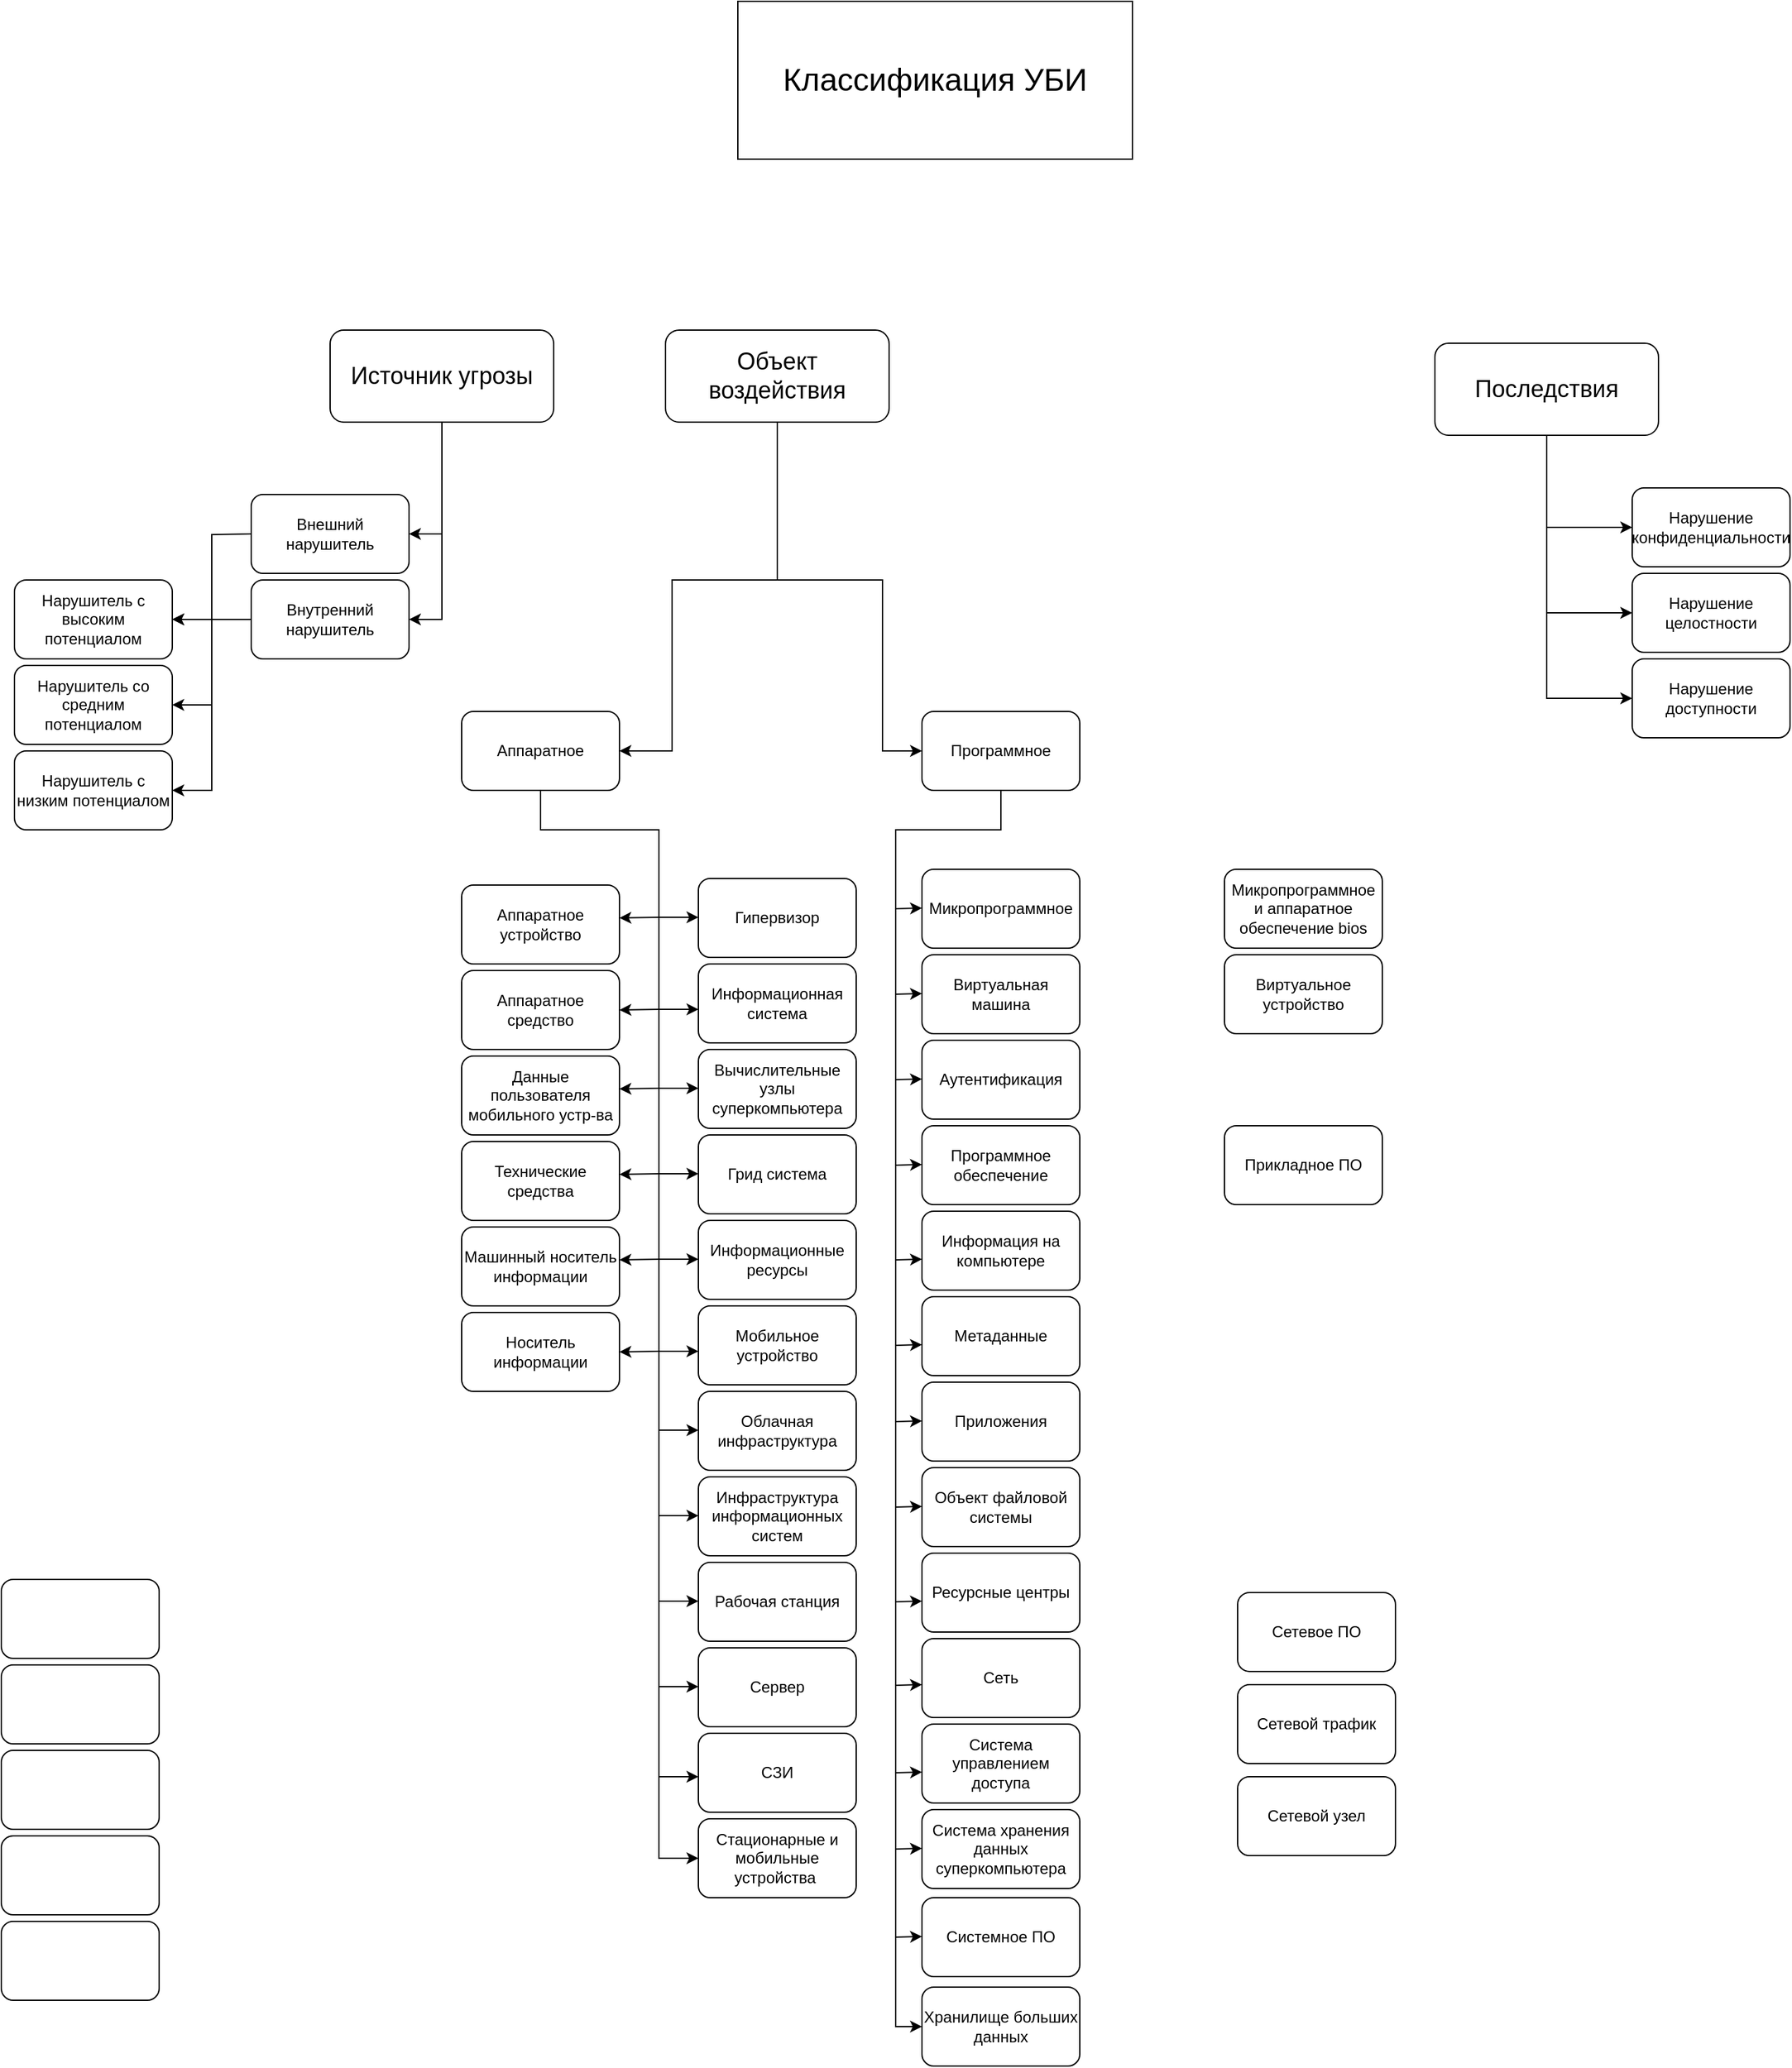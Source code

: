 <mxfile version="21.8.2" type="github">
  <diagram name="Страница — 1" id="jvkb7Z_AVvAjdhoQqOSj">
    <mxGraphModel dx="2133" dy="611" grid="1" gridSize="10" guides="1" tooltips="1" connect="1" arrows="1" fold="1" page="1" pageScale="1" pageWidth="827" pageHeight="1169" math="0" shadow="0">
      <root>
        <mxCell id="0" />
        <mxCell id="1" parent="0" />
        <mxCell id="zIQ9c6ViwpbR3DGy_JfX-1" value="&lt;font style=&quot;font-size: 24px;&quot;&gt;Классификация УБИ&lt;/font&gt;" style="rounded=0;whiteSpace=wrap;html=1;" parent="1" vertex="1">
          <mxGeometry x="260" y="120" width="300" height="120" as="geometry" />
        </mxCell>
        <mxCell id="f-tuK9ODlxQQK8mU3Vla-13" style="edgeStyle=orthogonalEdgeStyle;rounded=0;orthogonalLoop=1;jettySize=auto;html=1;exitX=0.5;exitY=1;exitDx=0;exitDy=0;entryX=1;entryY=0.5;entryDx=0;entryDy=0;" edge="1" parent="1" source="zIQ9c6ViwpbR3DGy_JfX-2" target="f-tuK9ODlxQQK8mU3Vla-10">
          <mxGeometry relative="1" as="geometry" />
        </mxCell>
        <mxCell id="f-tuK9ODlxQQK8mU3Vla-14" style="edgeStyle=orthogonalEdgeStyle;rounded=0;orthogonalLoop=1;jettySize=auto;html=1;exitX=0.5;exitY=1;exitDx=0;exitDy=0;entryX=1;entryY=0.5;entryDx=0;entryDy=0;" edge="1" parent="1" source="zIQ9c6ViwpbR3DGy_JfX-2" target="f-tuK9ODlxQQK8mU3Vla-11">
          <mxGeometry relative="1" as="geometry" />
        </mxCell>
        <mxCell id="zIQ9c6ViwpbR3DGy_JfX-2" value="&lt;font style=&quot;font-size: 18px;&quot;&gt;Источник угрозы&lt;/font&gt;" style="rounded=1;whiteSpace=wrap;html=1;" parent="1" vertex="1">
          <mxGeometry x="-50" y="370" width="170" height="70" as="geometry" />
        </mxCell>
        <mxCell id="f-tuK9ODlxQQK8mU3Vla-66" style="edgeStyle=orthogonalEdgeStyle;rounded=0;orthogonalLoop=1;jettySize=auto;html=1;entryX=1;entryY=0.5;entryDx=0;entryDy=0;exitX=0.5;exitY=1;exitDx=0;exitDy=0;" edge="1" parent="1" source="zIQ9c6ViwpbR3DGy_JfX-3" target="f-tuK9ODlxQQK8mU3Vla-12">
          <mxGeometry relative="1" as="geometry">
            <mxPoint x="200" y="1290" as="targetPoint" />
            <Array as="points">
              <mxPoint x="290" y="560" />
              <mxPoint x="210" y="560" />
              <mxPoint x="210" y="690" />
            </Array>
          </mxGeometry>
        </mxCell>
        <mxCell id="f-tuK9ODlxQQK8mU3Vla-68" style="edgeStyle=orthogonalEdgeStyle;rounded=0;orthogonalLoop=1;jettySize=auto;html=1;exitX=0.5;exitY=1;exitDx=0;exitDy=0;entryX=0;entryY=0.5;entryDx=0;entryDy=0;" edge="1" parent="1" source="zIQ9c6ViwpbR3DGy_JfX-3" target="f-tuK9ODlxQQK8mU3Vla-19">
          <mxGeometry relative="1" as="geometry">
            <mxPoint x="390" y="1640" as="targetPoint" />
            <Array as="points">
              <mxPoint x="290" y="560" />
              <mxPoint x="370" y="560" />
              <mxPoint x="370" y="690" />
            </Array>
          </mxGeometry>
        </mxCell>
        <mxCell id="zIQ9c6ViwpbR3DGy_JfX-3" value="&lt;font style=&quot;font-size: 18px;&quot;&gt;Объект воздействия&lt;/font&gt;" style="rounded=1;whiteSpace=wrap;html=1;" parent="1" vertex="1">
          <mxGeometry x="205" y="370" width="170" height="70" as="geometry" />
        </mxCell>
        <mxCell id="f-tuK9ODlxQQK8mU3Vla-5" style="edgeStyle=orthogonalEdgeStyle;rounded=0;orthogonalLoop=1;jettySize=auto;html=1;exitX=0.5;exitY=1;exitDx=0;exitDy=0;entryX=0;entryY=0.5;entryDx=0;entryDy=0;" edge="1" parent="1" source="zIQ9c6ViwpbR3DGy_JfX-5" target="f-tuK9ODlxQQK8mU3Vla-3">
          <mxGeometry relative="1" as="geometry" />
        </mxCell>
        <mxCell id="f-tuK9ODlxQQK8mU3Vla-6" style="edgeStyle=orthogonalEdgeStyle;rounded=0;orthogonalLoop=1;jettySize=auto;html=1;exitX=0.5;exitY=1;exitDx=0;exitDy=0;entryX=0;entryY=0.5;entryDx=0;entryDy=0;" edge="1" parent="1" source="zIQ9c6ViwpbR3DGy_JfX-5" target="f-tuK9ODlxQQK8mU3Vla-4">
          <mxGeometry relative="1" as="geometry" />
        </mxCell>
        <mxCell id="zIQ9c6ViwpbR3DGy_JfX-5" value="&lt;font style=&quot;font-size: 18px;&quot;&gt;Последствия&lt;/font&gt;" style="rounded=1;whiteSpace=wrap;html=1;" parent="1" vertex="1">
          <mxGeometry x="790" y="380" width="170" height="70" as="geometry" />
        </mxCell>
        <mxCell id="zIQ9c6ViwpbR3DGy_JfX-14" value="" style="endArrow=classic;html=1;rounded=0;exitX=0.5;exitY=1;exitDx=0;exitDy=0;entryX=0;entryY=0.5;entryDx=0;entryDy=0;" parent="1" source="zIQ9c6ViwpbR3DGy_JfX-5" target="f-tuK9ODlxQQK8mU3Vla-1" edge="1">
          <mxGeometry width="50" height="50" relative="1" as="geometry">
            <mxPoint x="700" y="510" as="sourcePoint" />
            <mxPoint x="750" y="460" as="targetPoint" />
            <Array as="points">
              <mxPoint x="875" y="520" />
            </Array>
          </mxGeometry>
        </mxCell>
        <mxCell id="f-tuK9ODlxQQK8mU3Vla-1" value="Нарушение конфиденциальности" style="rounded=1;whiteSpace=wrap;html=1;" vertex="1" parent="1">
          <mxGeometry x="940" y="490" width="120" height="60" as="geometry" />
        </mxCell>
        <mxCell id="f-tuK9ODlxQQK8mU3Vla-3" value="Нарушение целостности" style="rounded=1;whiteSpace=wrap;html=1;" vertex="1" parent="1">
          <mxGeometry x="940" y="555" width="120" height="60" as="geometry" />
        </mxCell>
        <mxCell id="f-tuK9ODlxQQK8mU3Vla-4" value="Нарушение доступности" style="rounded=1;whiteSpace=wrap;html=1;" vertex="1" parent="1">
          <mxGeometry x="940" y="620" width="120" height="60" as="geometry" />
        </mxCell>
        <mxCell id="f-tuK9ODlxQQK8mU3Vla-7" value="Нарушитель с высоким потенциалом" style="rounded=1;whiteSpace=wrap;html=1;" vertex="1" parent="1">
          <mxGeometry x="-290" y="560" width="120" height="60" as="geometry" />
        </mxCell>
        <mxCell id="f-tuK9ODlxQQK8mU3Vla-8" value="Нарушитель со средним потенциалом" style="rounded=1;whiteSpace=wrap;html=1;" vertex="1" parent="1">
          <mxGeometry x="-290" y="625" width="120" height="60" as="geometry" />
        </mxCell>
        <mxCell id="f-tuK9ODlxQQK8mU3Vla-9" value="Нарушитель с низким потенциалом" style="rounded=1;whiteSpace=wrap;html=1;" vertex="1" parent="1">
          <mxGeometry x="-290" y="690" width="120" height="60" as="geometry" />
        </mxCell>
        <mxCell id="f-tuK9ODlxQQK8mU3Vla-18" style="edgeStyle=orthogonalEdgeStyle;rounded=0;orthogonalLoop=1;jettySize=auto;html=1;exitX=0;exitY=0.5;exitDx=0;exitDy=0;entryX=1;entryY=0.5;entryDx=0;entryDy=0;" edge="1" parent="1" target="f-tuK9ODlxQQK8mU3Vla-7">
          <mxGeometry relative="1" as="geometry">
            <mxPoint x="-110" y="525" as="sourcePoint" />
          </mxGeometry>
        </mxCell>
        <mxCell id="f-tuK9ODlxQQK8mU3Vla-10" value="Внешний нарушитель" style="rounded=1;whiteSpace=wrap;html=1;" vertex="1" parent="1">
          <mxGeometry x="-110" y="495" width="120" height="60" as="geometry" />
        </mxCell>
        <mxCell id="f-tuK9ODlxQQK8mU3Vla-15" style="edgeStyle=orthogonalEdgeStyle;rounded=0;orthogonalLoop=1;jettySize=auto;html=1;exitX=0;exitY=0.5;exitDx=0;exitDy=0;entryX=1;entryY=0.5;entryDx=0;entryDy=0;" edge="1" parent="1" source="f-tuK9ODlxQQK8mU3Vla-11" target="f-tuK9ODlxQQK8mU3Vla-9">
          <mxGeometry relative="1" as="geometry" />
        </mxCell>
        <mxCell id="f-tuK9ODlxQQK8mU3Vla-16" style="edgeStyle=orthogonalEdgeStyle;rounded=0;orthogonalLoop=1;jettySize=auto;html=1;exitX=0;exitY=0.5;exitDx=0;exitDy=0;entryX=1;entryY=0.5;entryDx=0;entryDy=0;" edge="1" parent="1" source="f-tuK9ODlxQQK8mU3Vla-11" target="f-tuK9ODlxQQK8mU3Vla-8">
          <mxGeometry relative="1" as="geometry" />
        </mxCell>
        <mxCell id="f-tuK9ODlxQQK8mU3Vla-17" style="edgeStyle=orthogonalEdgeStyle;rounded=0;orthogonalLoop=1;jettySize=auto;html=1;exitX=0;exitY=0.5;exitDx=0;exitDy=0;entryX=1;entryY=0.5;entryDx=0;entryDy=0;" edge="1" parent="1" source="f-tuK9ODlxQQK8mU3Vla-11" target="f-tuK9ODlxQQK8mU3Vla-7">
          <mxGeometry relative="1" as="geometry" />
        </mxCell>
        <mxCell id="f-tuK9ODlxQQK8mU3Vla-11" value="Внутренний нарушитель" style="rounded=1;whiteSpace=wrap;html=1;" vertex="1" parent="1">
          <mxGeometry x="-110" y="560" width="120" height="60" as="geometry" />
        </mxCell>
        <mxCell id="f-tuK9ODlxQQK8mU3Vla-69" style="edgeStyle=orthogonalEdgeStyle;rounded=0;orthogonalLoop=1;jettySize=auto;html=1;entryX=0;entryY=0.5;entryDx=0;entryDy=0;exitX=0.5;exitY=1;exitDx=0;exitDy=0;" edge="1" parent="1" source="f-tuK9ODlxQQK8mU3Vla-12" target="f-tuK9ODlxQQK8mU3Vla-53">
          <mxGeometry relative="1" as="geometry">
            <mxPoint x="130" y="726" as="sourcePoint" />
            <mxPoint x="190" y="1568" as="targetPoint" />
            <Array as="points">
              <mxPoint x="110" y="750" />
              <mxPoint x="200" y="750" />
              <mxPoint x="200" y="1532" />
            </Array>
          </mxGeometry>
        </mxCell>
        <mxCell id="f-tuK9ODlxQQK8mU3Vla-12" value="Аппаратное" style="rounded=1;whiteSpace=wrap;html=1;" vertex="1" parent="1">
          <mxGeometry x="50" y="660" width="120" height="60" as="geometry" />
        </mxCell>
        <mxCell id="f-tuK9ODlxQQK8mU3Vla-70" style="edgeStyle=orthogonalEdgeStyle;rounded=0;orthogonalLoop=1;jettySize=auto;html=1;entryX=0;entryY=0.5;entryDx=0;entryDy=0;" edge="1" parent="1" source="f-tuK9ODlxQQK8mU3Vla-19" target="f-tuK9ODlxQQK8mU3Vla-51">
          <mxGeometry relative="1" as="geometry">
            <Array as="points">
              <mxPoint x="460" y="750" />
              <mxPoint x="380" y="750" />
              <mxPoint x="380" y="1660" />
            </Array>
          </mxGeometry>
        </mxCell>
        <mxCell id="f-tuK9ODlxQQK8mU3Vla-19" value="Программное" style="rounded=1;whiteSpace=wrap;html=1;" vertex="1" parent="1">
          <mxGeometry x="400" y="660" width="120" height="60" as="geometry" />
        </mxCell>
        <mxCell id="f-tuK9ODlxQQK8mU3Vla-20" value="Микропрограммное" style="rounded=1;whiteSpace=wrap;html=1;" vertex="1" parent="1">
          <mxGeometry x="400" y="780" width="120" height="60" as="geometry" />
        </mxCell>
        <mxCell id="f-tuK9ODlxQQK8mU3Vla-21" value="Аппаратное устройство" style="rounded=1;whiteSpace=wrap;html=1;" vertex="1" parent="1">
          <mxGeometry x="50" y="792" width="120" height="60" as="geometry" />
        </mxCell>
        <mxCell id="f-tuK9ODlxQQK8mU3Vla-22" value="Аппаратное средство" style="rounded=1;whiteSpace=wrap;html=1;" vertex="1" parent="1">
          <mxGeometry x="50" y="857" width="120" height="60" as="geometry" />
        </mxCell>
        <mxCell id="f-tuK9ODlxQQK8mU3Vla-23" value="Данные пользователя мобильного устр-ва" style="rounded=1;whiteSpace=wrap;html=1;" vertex="1" parent="1">
          <mxGeometry x="50" y="922" width="120" height="60" as="geometry" />
        </mxCell>
        <mxCell id="f-tuK9ODlxQQK8mU3Vla-24" value="Технические средства" style="rounded=1;whiteSpace=wrap;html=1;" vertex="1" parent="1">
          <mxGeometry x="50" y="987" width="120" height="60" as="geometry" />
        </mxCell>
        <mxCell id="f-tuK9ODlxQQK8mU3Vla-25" value="Машинный носитель информации" style="rounded=1;whiteSpace=wrap;html=1;" vertex="1" parent="1">
          <mxGeometry x="50" y="1052" width="120" height="60" as="geometry" />
        </mxCell>
        <mxCell id="f-tuK9ODlxQQK8mU3Vla-26" value="Носитель информации" style="rounded=1;whiteSpace=wrap;html=1;" vertex="1" parent="1">
          <mxGeometry x="50" y="1117" width="120" height="60" as="geometry" />
        </mxCell>
        <mxCell id="f-tuK9ODlxQQK8mU3Vla-27" value="" style="rounded=1;whiteSpace=wrap;html=1;" vertex="1" parent="1">
          <mxGeometry x="-300" y="1320" width="120" height="60" as="geometry" />
        </mxCell>
        <mxCell id="f-tuK9ODlxQQK8mU3Vla-28" value="" style="rounded=1;whiteSpace=wrap;html=1;" vertex="1" parent="1">
          <mxGeometry x="-300" y="1385" width="120" height="60" as="geometry" />
        </mxCell>
        <mxCell id="f-tuK9ODlxQQK8mU3Vla-29" value="Виртуальная машина" style="rounded=1;whiteSpace=wrap;html=1;" vertex="1" parent="1">
          <mxGeometry x="400" y="845" width="120" height="60" as="geometry" />
        </mxCell>
        <mxCell id="f-tuK9ODlxQQK8mU3Vla-30" value="Аутентификация" style="rounded=1;whiteSpace=wrap;html=1;" vertex="1" parent="1">
          <mxGeometry x="400" y="910" width="120" height="60" as="geometry" />
        </mxCell>
        <mxCell id="f-tuK9ODlxQQK8mU3Vla-31" value="Программное обеспечение" style="rounded=1;whiteSpace=wrap;html=1;" vertex="1" parent="1">
          <mxGeometry x="400" y="975" width="120" height="60" as="geometry" />
        </mxCell>
        <mxCell id="f-tuK9ODlxQQK8mU3Vla-32" value="Информация на компьютере" style="rounded=1;whiteSpace=wrap;html=1;" vertex="1" parent="1">
          <mxGeometry x="400" y="1040" width="120" height="60" as="geometry" />
        </mxCell>
        <mxCell id="f-tuK9ODlxQQK8mU3Vla-33" value="Метаданные" style="rounded=1;whiteSpace=wrap;html=1;" vertex="1" parent="1">
          <mxGeometry x="400" y="1105" width="120" height="60" as="geometry" />
        </mxCell>
        <mxCell id="f-tuK9ODlxQQK8mU3Vla-34" value="Приложения" style="rounded=1;whiteSpace=wrap;html=1;" vertex="1" parent="1">
          <mxGeometry x="400" y="1170" width="120" height="60" as="geometry" />
        </mxCell>
        <mxCell id="f-tuK9ODlxQQK8mU3Vla-35" value="Объект файловой системы" style="rounded=1;whiteSpace=wrap;html=1;" vertex="1" parent="1">
          <mxGeometry x="400" y="1235" width="120" height="60" as="geometry" />
        </mxCell>
        <mxCell id="f-tuK9ODlxQQK8mU3Vla-36" value="Гипервизор" style="rounded=1;whiteSpace=wrap;html=1;" vertex="1" parent="1">
          <mxGeometry x="230" y="787" width="120" height="60" as="geometry" />
        </mxCell>
        <mxCell id="f-tuK9ODlxQQK8mU3Vla-37" value="Виртуальное устройство" style="rounded=1;whiteSpace=wrap;html=1;" vertex="1" parent="1">
          <mxGeometry x="630" y="845" width="120" height="60" as="geometry" />
        </mxCell>
        <mxCell id="f-tuK9ODlxQQK8mU3Vla-38" value="Информационная система" style="rounded=1;whiteSpace=wrap;html=1;" vertex="1" parent="1">
          <mxGeometry x="230" y="852" width="120" height="60" as="geometry" />
        </mxCell>
        <mxCell id="f-tuK9ODlxQQK8mU3Vla-39" value="Вычислительные узлы суперкомпьютера" style="rounded=1;whiteSpace=wrap;html=1;" vertex="1" parent="1">
          <mxGeometry x="230" y="917" width="120" height="60" as="geometry" />
        </mxCell>
        <mxCell id="f-tuK9ODlxQQK8mU3Vla-40" value="Грид система" style="rounded=1;whiteSpace=wrap;html=1;" vertex="1" parent="1">
          <mxGeometry x="230" y="982" width="120" height="60" as="geometry" />
        </mxCell>
        <mxCell id="f-tuK9ODlxQQK8mU3Vla-41" value="Информационные ресурсы" style="rounded=1;whiteSpace=wrap;html=1;" vertex="1" parent="1">
          <mxGeometry x="230" y="1047" width="120" height="60" as="geometry" />
        </mxCell>
        <mxCell id="f-tuK9ODlxQQK8mU3Vla-42" value="Мобильное устройство" style="rounded=1;whiteSpace=wrap;html=1;" vertex="1" parent="1">
          <mxGeometry x="230" y="1112" width="120" height="60" as="geometry" />
        </mxCell>
        <mxCell id="f-tuK9ODlxQQK8mU3Vla-43" value="Облачная инфраструктура" style="rounded=1;whiteSpace=wrap;html=1;" vertex="1" parent="1">
          <mxGeometry x="230" y="1177" width="120" height="60" as="geometry" />
        </mxCell>
        <mxCell id="f-tuK9ODlxQQK8mU3Vla-44" value="Инфраструктура информационных систем" style="rounded=1;whiteSpace=wrap;html=1;" vertex="1" parent="1">
          <mxGeometry x="230" y="1242" width="120" height="60" as="geometry" />
        </mxCell>
        <mxCell id="f-tuK9ODlxQQK8mU3Vla-45" value="Микропрограммное и аппаратное обеспечение bios" style="rounded=1;whiteSpace=wrap;html=1;" vertex="1" parent="1">
          <mxGeometry x="630" y="780" width="120" height="60" as="geometry" />
        </mxCell>
        <mxCell id="f-tuK9ODlxQQK8mU3Vla-46" value="Рабочая станция" style="rounded=1;whiteSpace=wrap;html=1;" vertex="1" parent="1">
          <mxGeometry x="230" y="1307" width="120" height="60" as="geometry" />
        </mxCell>
        <mxCell id="f-tuK9ODlxQQK8mU3Vla-47" value="Сервер" style="rounded=1;whiteSpace=wrap;html=1;" vertex="1" parent="1">
          <mxGeometry x="230" y="1372" width="120" height="60" as="geometry" />
        </mxCell>
        <mxCell id="f-tuK9ODlxQQK8mU3Vla-48" value="" style="rounded=1;whiteSpace=wrap;html=1;" vertex="1" parent="1">
          <mxGeometry x="-300" y="1450" width="120" height="60" as="geometry" />
        </mxCell>
        <mxCell id="f-tuK9ODlxQQK8mU3Vla-49" value="" style="rounded=1;whiteSpace=wrap;html=1;" vertex="1" parent="1">
          <mxGeometry x="-300" y="1515" width="120" height="60" as="geometry" />
        </mxCell>
        <mxCell id="f-tuK9ODlxQQK8mU3Vla-50" value="" style="rounded=1;whiteSpace=wrap;html=1;" vertex="1" parent="1">
          <mxGeometry x="-300" y="1580" width="120" height="60" as="geometry" />
        </mxCell>
        <mxCell id="f-tuK9ODlxQQK8mU3Vla-51" value="Хранилище больших данных" style="rounded=1;whiteSpace=wrap;html=1;" vertex="1" parent="1">
          <mxGeometry x="400" y="1630" width="120" height="60" as="geometry" />
        </mxCell>
        <mxCell id="f-tuK9ODlxQQK8mU3Vla-52" value="СЗИ" style="rounded=1;whiteSpace=wrap;html=1;" vertex="1" parent="1">
          <mxGeometry x="230" y="1437" width="120" height="60" as="geometry" />
        </mxCell>
        <mxCell id="f-tuK9ODlxQQK8mU3Vla-53" value="Стационарные и мобильные устройства&amp;nbsp;" style="rounded=1;whiteSpace=wrap;html=1;" vertex="1" parent="1">
          <mxGeometry x="230" y="1502" width="120" height="60" as="geometry" />
        </mxCell>
        <mxCell id="f-tuK9ODlxQQK8mU3Vla-56" value="Ресурсные центры" style="rounded=1;whiteSpace=wrap;html=1;" vertex="1" parent="1">
          <mxGeometry x="400" y="1300" width="120" height="60" as="geometry" />
        </mxCell>
        <mxCell id="f-tuK9ODlxQQK8mU3Vla-57" value="Сеть" style="rounded=1;whiteSpace=wrap;html=1;" vertex="1" parent="1">
          <mxGeometry x="400" y="1365" width="120" height="60" as="geometry" />
        </mxCell>
        <mxCell id="f-tuK9ODlxQQK8mU3Vla-58" value="Система управлением доступа" style="rounded=1;whiteSpace=wrap;html=1;" vertex="1" parent="1">
          <mxGeometry x="400" y="1430" width="120" height="60" as="geometry" />
        </mxCell>
        <mxCell id="f-tuK9ODlxQQK8mU3Vla-59" value="Система хранения данных суперкомпьютера" style="rounded=1;whiteSpace=wrap;html=1;" vertex="1" parent="1">
          <mxGeometry x="400" y="1495" width="120" height="60" as="geometry" />
        </mxCell>
        <mxCell id="f-tuK9ODlxQQK8mU3Vla-60" value="Системное ПО" style="rounded=1;whiteSpace=wrap;html=1;" vertex="1" parent="1">
          <mxGeometry x="400" y="1562" width="120" height="60" as="geometry" />
        </mxCell>
        <mxCell id="f-tuK9ODlxQQK8mU3Vla-61" value="Прикладное ПО" style="rounded=1;whiteSpace=wrap;html=1;" vertex="1" parent="1">
          <mxGeometry x="630" y="975" width="120" height="60" as="geometry" />
        </mxCell>
        <mxCell id="f-tuK9ODlxQQK8mU3Vla-62" value="Сетевое ПО" style="rounded=1;whiteSpace=wrap;html=1;" vertex="1" parent="1">
          <mxGeometry x="640" y="1330" width="120" height="60" as="geometry" />
        </mxCell>
        <mxCell id="f-tuK9ODlxQQK8mU3Vla-63" value="Сетевой трафик" style="rounded=1;whiteSpace=wrap;html=1;" vertex="1" parent="1">
          <mxGeometry x="640" y="1400" width="120" height="60" as="geometry" />
        </mxCell>
        <mxCell id="f-tuK9ODlxQQK8mU3Vla-64" value="Сетевой узел" style="rounded=1;whiteSpace=wrap;html=1;" vertex="1" parent="1">
          <mxGeometry x="640" y="1470" width="120" height="60" as="geometry" />
        </mxCell>
        <mxCell id="f-tuK9ODlxQQK8mU3Vla-71" value="" style="endArrow=classic;html=1;rounded=0;" edge="1" parent="1">
          <mxGeometry width="50" height="50" relative="1" as="geometry">
            <mxPoint x="200" y="1401.5" as="sourcePoint" />
            <mxPoint x="230" y="1401.5" as="targetPoint" />
          </mxGeometry>
        </mxCell>
        <mxCell id="f-tuK9ODlxQQK8mU3Vla-74" value="" style="endArrow=classic;html=1;rounded=0;" edge="1" parent="1">
          <mxGeometry width="50" height="50" relative="1" as="geometry">
            <mxPoint x="200" y="1470" as="sourcePoint" />
            <mxPoint x="230" y="1470" as="targetPoint" />
          </mxGeometry>
        </mxCell>
        <mxCell id="f-tuK9ODlxQQK8mU3Vla-75" value="" style="endArrow=classic;html=1;rounded=0;" edge="1" parent="1">
          <mxGeometry width="50" height="50" relative="1" as="geometry">
            <mxPoint x="200" y="1336.5" as="sourcePoint" />
            <mxPoint x="230" y="1336.5" as="targetPoint" />
          </mxGeometry>
        </mxCell>
        <mxCell id="f-tuK9ODlxQQK8mU3Vla-76" value="" style="endArrow=classic;html=1;rounded=0;" edge="1" parent="1">
          <mxGeometry width="50" height="50" relative="1" as="geometry">
            <mxPoint x="200" y="1271.5" as="sourcePoint" />
            <mxPoint x="230" y="1271.5" as="targetPoint" />
          </mxGeometry>
        </mxCell>
        <mxCell id="f-tuK9ODlxQQK8mU3Vla-77" value="" style="endArrow=classic;html=1;rounded=0;" edge="1" parent="1">
          <mxGeometry width="50" height="50" relative="1" as="geometry">
            <mxPoint x="200" y="1206.5" as="sourcePoint" />
            <mxPoint x="230" y="1206.5" as="targetPoint" />
          </mxGeometry>
        </mxCell>
        <mxCell id="f-tuK9ODlxQQK8mU3Vla-78" value="" style="endArrow=classic;html=1;rounded=0;" edge="1" parent="1">
          <mxGeometry width="50" height="50" relative="1" as="geometry">
            <mxPoint x="200" y="1146.5" as="sourcePoint" />
            <mxPoint x="230" y="1146.5" as="targetPoint" />
          </mxGeometry>
        </mxCell>
        <mxCell id="f-tuK9ODlxQQK8mU3Vla-79" value="" style="endArrow=classic;html=1;rounded=0;" edge="1" parent="1">
          <mxGeometry width="50" height="50" relative="1" as="geometry">
            <mxPoint x="200" y="1076.5" as="sourcePoint" />
            <mxPoint x="230" y="1076.5" as="targetPoint" />
          </mxGeometry>
        </mxCell>
        <mxCell id="f-tuK9ODlxQQK8mU3Vla-80" value="" style="endArrow=classic;html=1;rounded=0;" edge="1" parent="1">
          <mxGeometry width="50" height="50" relative="1" as="geometry">
            <mxPoint x="200" y="1011.5" as="sourcePoint" />
            <mxPoint x="230" y="1011.5" as="targetPoint" />
          </mxGeometry>
        </mxCell>
        <mxCell id="f-tuK9ODlxQQK8mU3Vla-81" value="" style="endArrow=classic;html=1;rounded=0;" edge="1" parent="1">
          <mxGeometry width="50" height="50" relative="1" as="geometry">
            <mxPoint x="200" y="946.5" as="sourcePoint" />
            <mxPoint x="230" y="946.5" as="targetPoint" />
          </mxGeometry>
        </mxCell>
        <mxCell id="f-tuK9ODlxQQK8mU3Vla-82" value="" style="endArrow=classic;html=1;rounded=0;" edge="1" parent="1">
          <mxGeometry width="50" height="50" relative="1" as="geometry">
            <mxPoint x="200" y="886.5" as="sourcePoint" />
            <mxPoint x="230" y="886.5" as="targetPoint" />
          </mxGeometry>
        </mxCell>
        <mxCell id="f-tuK9ODlxQQK8mU3Vla-83" value="" style="endArrow=classic;html=1;rounded=0;" edge="1" parent="1">
          <mxGeometry width="50" height="50" relative="1" as="geometry">
            <mxPoint x="200" y="816.5" as="sourcePoint" />
            <mxPoint x="230" y="816.5" as="targetPoint" />
          </mxGeometry>
        </mxCell>
        <mxCell id="f-tuK9ODlxQQK8mU3Vla-84" value="" style="endArrow=classic;html=1;rounded=0;" edge="1" parent="1">
          <mxGeometry width="50" height="50" relative="1" as="geometry">
            <mxPoint x="380" y="1592" as="sourcePoint" />
            <mxPoint x="400" y="1591.5" as="targetPoint" />
          </mxGeometry>
        </mxCell>
        <mxCell id="f-tuK9ODlxQQK8mU3Vla-85" value="" style="endArrow=classic;html=1;rounded=0;" edge="1" parent="1">
          <mxGeometry width="50" height="50" relative="1" as="geometry">
            <mxPoint x="380" y="1525" as="sourcePoint" />
            <mxPoint x="400" y="1524.5" as="targetPoint" />
          </mxGeometry>
        </mxCell>
        <mxCell id="f-tuK9ODlxQQK8mU3Vla-86" value="" style="endArrow=classic;html=1;rounded=0;" edge="1" parent="1">
          <mxGeometry width="50" height="50" relative="1" as="geometry">
            <mxPoint x="380" y="1467" as="sourcePoint" />
            <mxPoint x="400" y="1466.5" as="targetPoint" />
          </mxGeometry>
        </mxCell>
        <mxCell id="f-tuK9ODlxQQK8mU3Vla-87" value="" style="endArrow=classic;html=1;rounded=0;" edge="1" parent="1">
          <mxGeometry width="50" height="50" relative="1" as="geometry">
            <mxPoint x="380" y="1400.5" as="sourcePoint" />
            <mxPoint x="400" y="1400" as="targetPoint" />
          </mxGeometry>
        </mxCell>
        <mxCell id="f-tuK9ODlxQQK8mU3Vla-88" value="" style="endArrow=classic;html=1;rounded=0;" edge="1" parent="1">
          <mxGeometry width="50" height="50" relative="1" as="geometry">
            <mxPoint x="380" y="1337" as="sourcePoint" />
            <mxPoint x="400" y="1336.5" as="targetPoint" />
          </mxGeometry>
        </mxCell>
        <mxCell id="f-tuK9ODlxQQK8mU3Vla-89" value="" style="endArrow=classic;html=1;rounded=0;" edge="1" parent="1">
          <mxGeometry width="50" height="50" relative="1" as="geometry">
            <mxPoint x="380" y="1265" as="sourcePoint" />
            <mxPoint x="400" y="1264.5" as="targetPoint" />
          </mxGeometry>
        </mxCell>
        <mxCell id="f-tuK9ODlxQQK8mU3Vla-90" value="" style="endArrow=classic;html=1;rounded=0;" edge="1" parent="1">
          <mxGeometry width="50" height="50" relative="1" as="geometry">
            <mxPoint x="380" y="1142" as="sourcePoint" />
            <mxPoint x="400" y="1141.5" as="targetPoint" />
          </mxGeometry>
        </mxCell>
        <mxCell id="f-tuK9ODlxQQK8mU3Vla-91" value="" style="endArrow=classic;html=1;rounded=0;" edge="1" parent="1">
          <mxGeometry width="50" height="50" relative="1" as="geometry">
            <mxPoint x="380" y="1200" as="sourcePoint" />
            <mxPoint x="400" y="1199.5" as="targetPoint" />
          </mxGeometry>
        </mxCell>
        <mxCell id="f-tuK9ODlxQQK8mU3Vla-92" value="" style="endArrow=classic;html=1;rounded=0;" edge="1" parent="1">
          <mxGeometry width="50" height="50" relative="1" as="geometry">
            <mxPoint x="380" y="1077" as="sourcePoint" />
            <mxPoint x="400" y="1076.5" as="targetPoint" />
          </mxGeometry>
        </mxCell>
        <mxCell id="f-tuK9ODlxQQK8mU3Vla-93" value="" style="endArrow=classic;html=1;rounded=0;" edge="1" parent="1">
          <mxGeometry width="50" height="50" relative="1" as="geometry">
            <mxPoint x="380" y="1005" as="sourcePoint" />
            <mxPoint x="400" y="1004.5" as="targetPoint" />
          </mxGeometry>
        </mxCell>
        <mxCell id="f-tuK9ODlxQQK8mU3Vla-94" value="" style="endArrow=classic;html=1;rounded=0;" edge="1" parent="1">
          <mxGeometry width="50" height="50" relative="1" as="geometry">
            <mxPoint x="380" y="940" as="sourcePoint" />
            <mxPoint x="400" y="939.5" as="targetPoint" />
          </mxGeometry>
        </mxCell>
        <mxCell id="f-tuK9ODlxQQK8mU3Vla-95" value="" style="endArrow=classic;html=1;rounded=0;" edge="1" parent="1">
          <mxGeometry width="50" height="50" relative="1" as="geometry">
            <mxPoint x="380" y="875" as="sourcePoint" />
            <mxPoint x="400" y="874.5" as="targetPoint" />
          </mxGeometry>
        </mxCell>
        <mxCell id="f-tuK9ODlxQQK8mU3Vla-96" value="" style="endArrow=classic;html=1;rounded=0;" edge="1" parent="1">
          <mxGeometry width="50" height="50" relative="1" as="geometry">
            <mxPoint x="380" y="810" as="sourcePoint" />
            <mxPoint x="400" y="809.5" as="targetPoint" />
          </mxGeometry>
        </mxCell>
        <mxCell id="f-tuK9ODlxQQK8mU3Vla-100" value="" style="endArrow=classic;html=1;rounded=0;" edge="1" parent="1">
          <mxGeometry width="50" height="50" relative="1" as="geometry">
            <mxPoint x="200" y="1146.5" as="sourcePoint" />
            <mxPoint x="170" y="1147" as="targetPoint" />
          </mxGeometry>
        </mxCell>
        <mxCell id="f-tuK9ODlxQQK8mU3Vla-101" value="" style="endArrow=classic;html=1;rounded=0;" edge="1" parent="1">
          <mxGeometry width="50" height="50" relative="1" as="geometry">
            <mxPoint x="200" y="1076.5" as="sourcePoint" />
            <mxPoint x="170" y="1077" as="targetPoint" />
          </mxGeometry>
        </mxCell>
        <mxCell id="f-tuK9ODlxQQK8mU3Vla-102" value="" style="endArrow=classic;html=1;rounded=0;" edge="1" parent="1">
          <mxGeometry width="50" height="50" relative="1" as="geometry">
            <mxPoint x="200" y="1011.5" as="sourcePoint" />
            <mxPoint x="170" y="1012" as="targetPoint" />
          </mxGeometry>
        </mxCell>
        <mxCell id="f-tuK9ODlxQQK8mU3Vla-103" value="" style="endArrow=classic;html=1;rounded=0;" edge="1" parent="1">
          <mxGeometry width="50" height="50" relative="1" as="geometry">
            <mxPoint x="200" y="946.5" as="sourcePoint" />
            <mxPoint x="170" y="947" as="targetPoint" />
          </mxGeometry>
        </mxCell>
        <mxCell id="f-tuK9ODlxQQK8mU3Vla-104" value="" style="endArrow=classic;html=1;rounded=0;" edge="1" parent="1">
          <mxGeometry width="50" height="50" relative="1" as="geometry">
            <mxPoint x="200" y="886.5" as="sourcePoint" />
            <mxPoint x="170" y="887" as="targetPoint" />
          </mxGeometry>
        </mxCell>
        <mxCell id="f-tuK9ODlxQQK8mU3Vla-105" value="" style="endArrow=classic;html=1;rounded=0;" edge="1" parent="1">
          <mxGeometry width="50" height="50" relative="1" as="geometry">
            <mxPoint x="200" y="816.5" as="sourcePoint" />
            <mxPoint x="170" y="817" as="targetPoint" />
          </mxGeometry>
        </mxCell>
      </root>
    </mxGraphModel>
  </diagram>
</mxfile>

